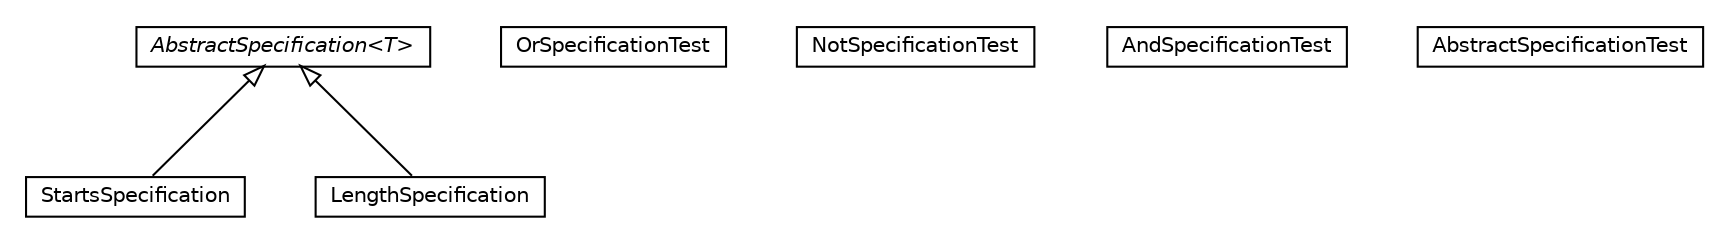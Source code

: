 #!/usr/local/bin/dot
#
# Class diagram 
# Generated by UMLGraph version R5_6_6-8-g8d7759 (http://www.umlgraph.org/)
#

digraph G {
	edge [fontname="Helvetica",fontsize=10,labelfontname="Helvetica",labelfontsize=10];
	node [fontname="Helvetica",fontsize=10,shape=plaintext];
	nodesep=0.25;
	ranksep=0.5;
	// org.dayatang.domain.specification.StartsSpecification
	c2189 [label=<<table title="org.dayatang.domain.specification.StartsSpecification" border="0" cellborder="1" cellspacing="0" cellpadding="2" port="p" href="./StartsSpecification.html">
		<tr><td><table border="0" cellspacing="0" cellpadding="1">
<tr><td align="center" balign="center"> StartsSpecification </td></tr>
		</table></td></tr>
		</table>>, URL="./StartsSpecification.html", fontname="Helvetica", fontcolor="black", fontsize=10.0];
	// org.dayatang.domain.specification.OrSpecificationTest
	c2190 [label=<<table title="org.dayatang.domain.specification.OrSpecificationTest" border="0" cellborder="1" cellspacing="0" cellpadding="2" port="p" href="./OrSpecificationTest.html">
		<tr><td><table border="0" cellspacing="0" cellpadding="1">
<tr><td align="center" balign="center"> OrSpecificationTest </td></tr>
		</table></td></tr>
		</table>>, URL="./OrSpecificationTest.html", fontname="Helvetica", fontcolor="black", fontsize=10.0];
	// org.dayatang.domain.specification.NotSpecificationTest
	c2191 [label=<<table title="org.dayatang.domain.specification.NotSpecificationTest" border="0" cellborder="1" cellspacing="0" cellpadding="2" port="p" href="./NotSpecificationTest.html">
		<tr><td><table border="0" cellspacing="0" cellpadding="1">
<tr><td align="center" balign="center"> NotSpecificationTest </td></tr>
		</table></td></tr>
		</table>>, URL="./NotSpecificationTest.html", fontname="Helvetica", fontcolor="black", fontsize=10.0];
	// org.dayatang.domain.specification.LengthSpecification
	c2192 [label=<<table title="org.dayatang.domain.specification.LengthSpecification" border="0" cellborder="1" cellspacing="0" cellpadding="2" port="p" href="./LengthSpecification.html">
		<tr><td><table border="0" cellspacing="0" cellpadding="1">
<tr><td align="center" balign="center"> LengthSpecification </td></tr>
		</table></td></tr>
		</table>>, URL="./LengthSpecification.html", fontname="Helvetica", fontcolor="black", fontsize=10.0];
	// org.dayatang.domain.specification.AndSpecificationTest
	c2193 [label=<<table title="org.dayatang.domain.specification.AndSpecificationTest" border="0" cellborder="1" cellspacing="0" cellpadding="2" port="p" href="./AndSpecificationTest.html">
		<tr><td><table border="0" cellspacing="0" cellpadding="1">
<tr><td align="center" balign="center"> AndSpecificationTest </td></tr>
		</table></td></tr>
		</table>>, URL="./AndSpecificationTest.html", fontname="Helvetica", fontcolor="black", fontsize=10.0];
	// org.dayatang.domain.specification.AbstractSpecificationTest
	c2194 [label=<<table title="org.dayatang.domain.specification.AbstractSpecificationTest" border="0" cellborder="1" cellspacing="0" cellpadding="2" port="p" href="./AbstractSpecificationTest.html">
		<tr><td><table border="0" cellspacing="0" cellpadding="1">
<tr><td align="center" balign="center"> AbstractSpecificationTest </td></tr>
		</table></td></tr>
		</table>>, URL="./AbstractSpecificationTest.html", fontname="Helvetica", fontcolor="black", fontsize=10.0];
	//org.dayatang.domain.specification.StartsSpecification extends org.dayatang.domain.specification.AbstractSpecification<java.lang.String>
	c2305:p -> c2189:p [dir=back,arrowtail=empty];
	//org.dayatang.domain.specification.LengthSpecification extends org.dayatang.domain.specification.AbstractSpecification<java.lang.String>
	c2305:p -> c2192:p [dir=back,arrowtail=empty];
	// org.dayatang.domain.specification.AbstractSpecification<T>
	c2305 [label=<<table title="org.dayatang.domain.specification.AbstractSpecification" border="0" cellborder="1" cellspacing="0" cellpadding="2" port="p">
		<tr><td><table border="0" cellspacing="0" cellpadding="1">
<tr><td align="center" balign="center"><font face="Helvetica-Oblique"> AbstractSpecification&lt;T&gt; </font></td></tr>
		</table></td></tr>
		</table>>, URL="null", fontname="Helvetica", fontcolor="black", fontsize=10.0];
}


